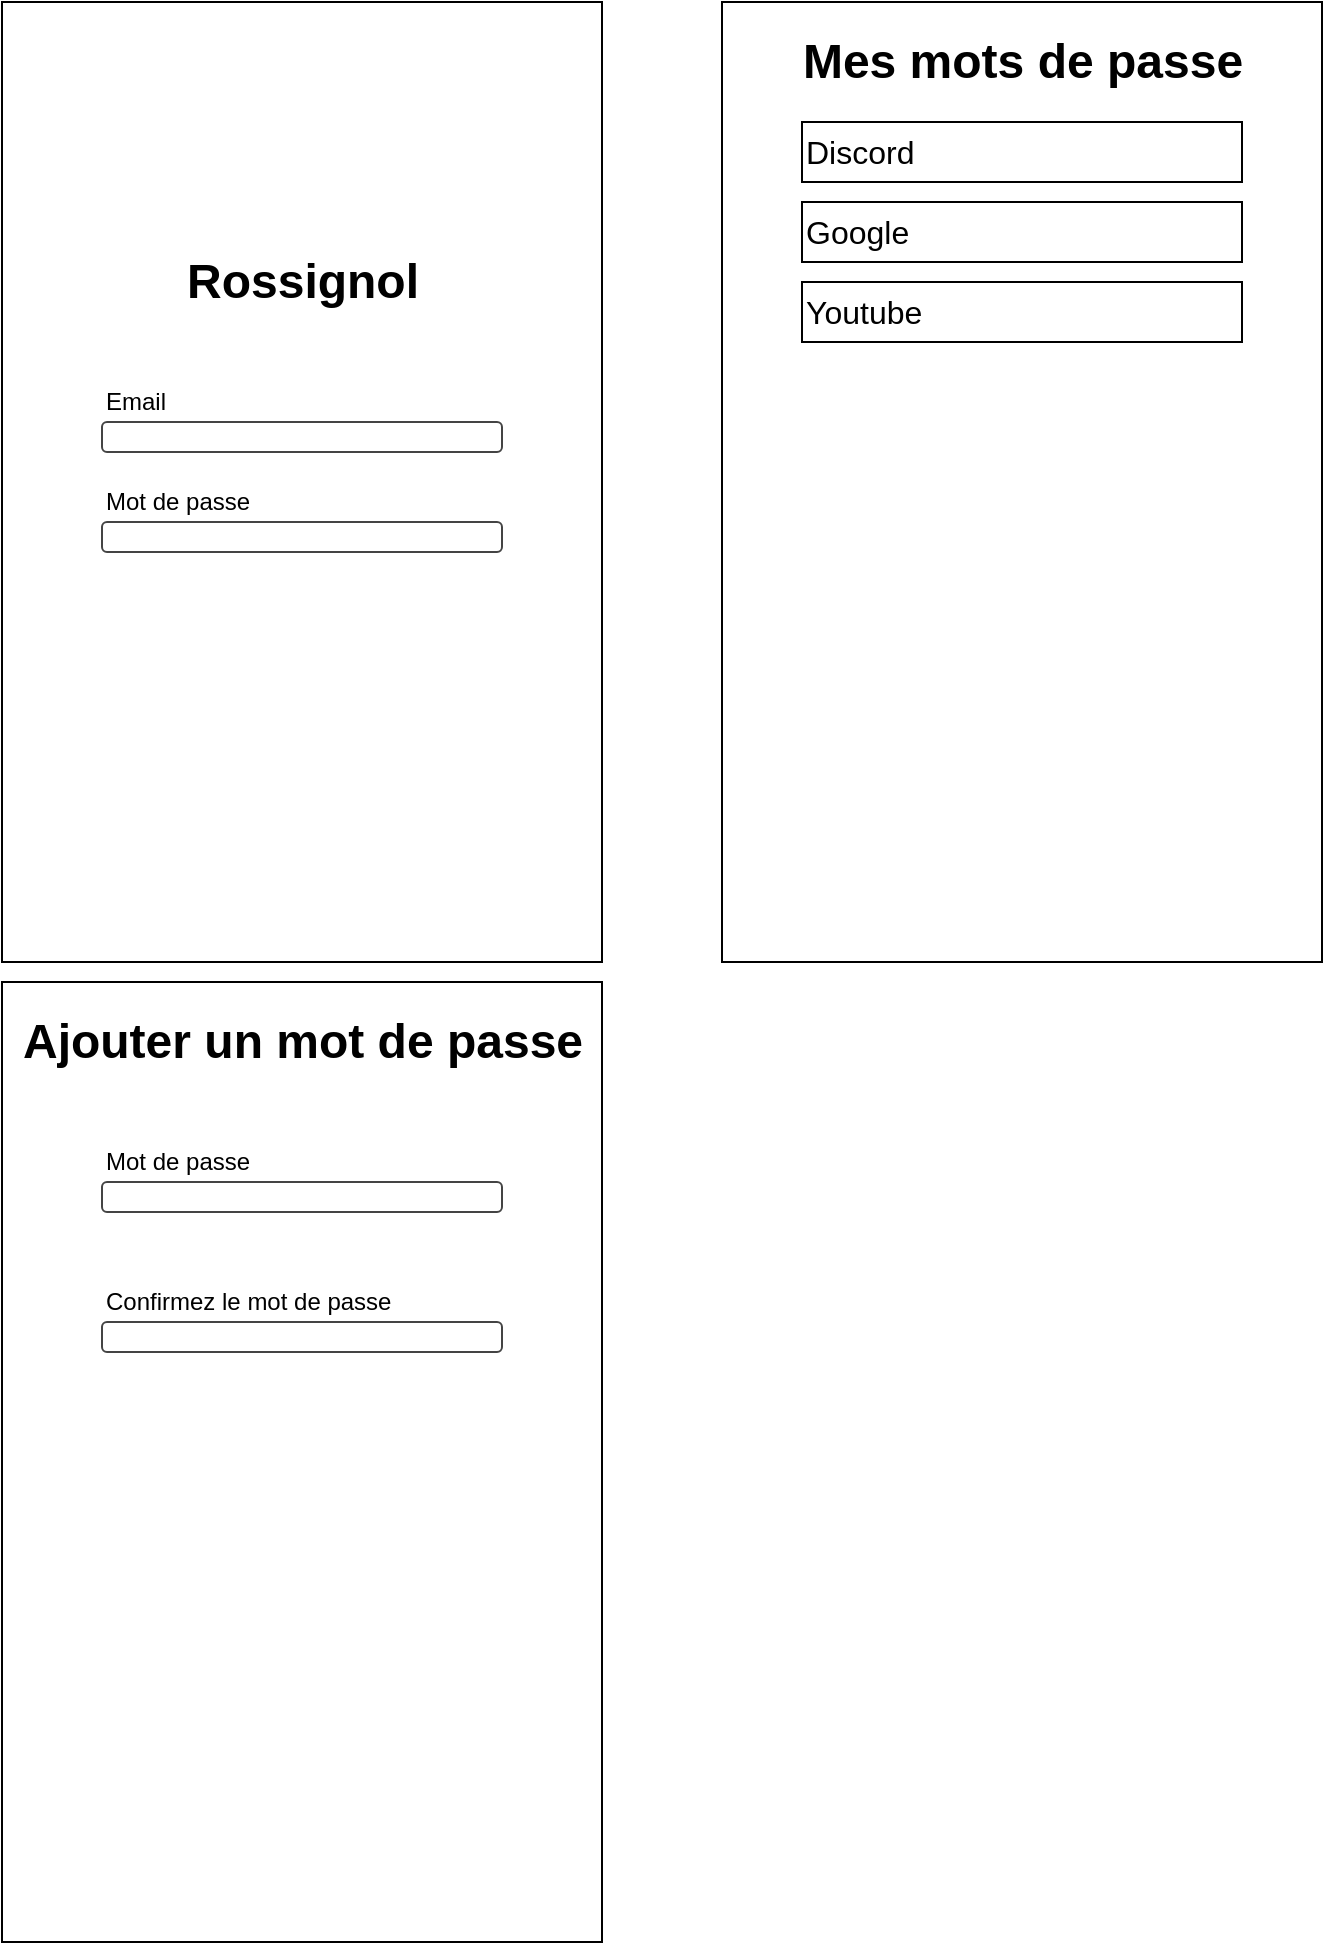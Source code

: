 <mxfile version="20.3.0" type="device"><diagram id="a7NxKSrMZHUBKgr5xG59" name="Page-1"><mxGraphModel dx="1422" dy="724" grid="1" gridSize="10" guides="1" tooltips="1" connect="1" arrows="1" fold="1" page="1" pageScale="1" pageWidth="826" pageHeight="1169" math="0" shadow="0"><root><mxCell id="0"/><mxCell id="1" parent="0"/><mxCell id="-hQ5O_Jplv-HnlxYXpjb-1" value="" style="rounded=0;whiteSpace=wrap;html=1;" vertex="1" parent="1"><mxGeometry x="10" y="10" width="300" height="480" as="geometry"/></mxCell><mxCell id="-hQ5O_Jplv-HnlxYXpjb-7" value="" style="group" vertex="1" connectable="0" parent="1"><mxGeometry x="60" y="200" width="200" height="35" as="geometry"/></mxCell><mxCell id="-hQ5O_Jplv-HnlxYXpjb-3" value="" style="strokeWidth=1;html=1;shadow=0;dashed=0;shape=mxgraph.ios.iTextInput;strokeColor=#444444;buttonText=;fontSize=8;whiteSpace=wrap;align=left;" vertex="1" parent="-hQ5O_Jplv-HnlxYXpjb-7"><mxGeometry y="20" width="200" height="15" as="geometry"/></mxCell><mxCell id="-hQ5O_Jplv-HnlxYXpjb-4" value="Email" style="text;html=1;strokeColor=none;fillColor=none;align=left;verticalAlign=middle;whiteSpace=wrap;rounded=0;" vertex="1" parent="-hQ5O_Jplv-HnlxYXpjb-7"><mxGeometry width="90" height="20" as="geometry"/></mxCell><mxCell id="-hQ5O_Jplv-HnlxYXpjb-8" value="" style="group" vertex="1" connectable="0" parent="1"><mxGeometry x="60" y="250" width="200" height="35" as="geometry"/></mxCell><mxCell id="-hQ5O_Jplv-HnlxYXpjb-5" value="" style="strokeWidth=1;html=1;shadow=0;dashed=0;shape=mxgraph.ios.iTextInput;strokeColor=#444444;buttonText=;fontSize=8;whiteSpace=wrap;align=left;" vertex="1" parent="-hQ5O_Jplv-HnlxYXpjb-8"><mxGeometry y="20" width="200" height="15" as="geometry"/></mxCell><mxCell id="-hQ5O_Jplv-HnlxYXpjb-6" value="Mot de passe" style="text;html=1;strokeColor=none;fillColor=none;align=left;verticalAlign=middle;whiteSpace=wrap;rounded=0;" vertex="1" parent="-hQ5O_Jplv-HnlxYXpjb-8"><mxGeometry width="90" height="20" as="geometry"/></mxCell><mxCell id="-hQ5O_Jplv-HnlxYXpjb-9" value="Rossignol" style="text;strokeColor=none;fillColor=none;html=1;fontSize=24;fontStyle=1;verticalAlign=middle;align=center;" vertex="1" parent="1"><mxGeometry x="60" y="130" width="200" height="40" as="geometry"/></mxCell><mxCell id="-hQ5O_Jplv-HnlxYXpjb-10" value="" style="rounded=0;whiteSpace=wrap;html=1;" vertex="1" parent="1"><mxGeometry x="370" y="10" width="300" height="480" as="geometry"/></mxCell><mxCell id="-hQ5O_Jplv-HnlxYXpjb-15" value="&lt;div style=&quot;font-size: 16px;&quot; align=&quot;left&quot;&gt;Discord&lt;/div&gt;" style="rounded=0;whiteSpace=wrap;html=1;align=left;" vertex="1" parent="1"><mxGeometry x="410" y="70" width="220" height="30" as="geometry"/></mxCell><mxCell id="-hQ5O_Jplv-HnlxYXpjb-16" value="Mes mots de passe" style="text;strokeColor=none;fillColor=none;html=1;fontSize=24;fontStyle=1;verticalAlign=middle;align=center;" vertex="1" parent="1"><mxGeometry x="370" y="20" width="300" height="40" as="geometry"/></mxCell><mxCell id="-hQ5O_Jplv-HnlxYXpjb-18" value="&lt;font style=&quot;font-size: 16px;&quot;&gt;Google&lt;/font&gt;" style="rounded=0;whiteSpace=wrap;html=1;align=left;" vertex="1" parent="1"><mxGeometry x="410" y="110" width="220" height="30" as="geometry"/></mxCell><mxCell id="-hQ5O_Jplv-HnlxYXpjb-19" value="&lt;font style=&quot;font-size: 16px;&quot;&gt;Youtube&lt;/font&gt;" style="rounded=0;whiteSpace=wrap;html=1;align=left;" vertex="1" parent="1"><mxGeometry x="410" y="150" width="220" height="30" as="geometry"/></mxCell><mxCell id="-hQ5O_Jplv-HnlxYXpjb-20" value="" style="rounded=0;whiteSpace=wrap;html=1;" vertex="1" parent="1"><mxGeometry x="10" y="500" width="300" height="480" as="geometry"/></mxCell><mxCell id="-hQ5O_Jplv-HnlxYXpjb-22" value="Ajouter un mot de passe" style="text;strokeColor=none;fillColor=none;html=1;fontSize=24;fontStyle=1;verticalAlign=middle;align=center;" vertex="1" parent="1"><mxGeometry x="10" y="510" width="300" height="40" as="geometry"/></mxCell><mxCell id="-hQ5O_Jplv-HnlxYXpjb-25" value="" style="group" vertex="1" connectable="0" parent="1"><mxGeometry x="60" y="580" width="200" height="35" as="geometry"/></mxCell><mxCell id="-hQ5O_Jplv-HnlxYXpjb-26" value="" style="strokeWidth=1;html=1;shadow=0;dashed=0;shape=mxgraph.ios.iTextInput;strokeColor=#444444;buttonText=;fontSize=8;whiteSpace=wrap;align=left;" vertex="1" parent="-hQ5O_Jplv-HnlxYXpjb-25"><mxGeometry y="20" width="200" height="15" as="geometry"/></mxCell><mxCell id="-hQ5O_Jplv-HnlxYXpjb-27" value="Mot de passe" style="text;html=1;strokeColor=none;fillColor=none;align=left;verticalAlign=middle;whiteSpace=wrap;rounded=0;" vertex="1" parent="-hQ5O_Jplv-HnlxYXpjb-25"><mxGeometry width="90" height="20" as="geometry"/></mxCell><mxCell id="-hQ5O_Jplv-HnlxYXpjb-28" value="" style="group" vertex="1" connectable="0" parent="1"><mxGeometry x="60" y="650" width="200" height="35" as="geometry"/></mxCell><mxCell id="-hQ5O_Jplv-HnlxYXpjb-29" value="" style="strokeWidth=1;html=1;shadow=0;dashed=0;shape=mxgraph.ios.iTextInput;strokeColor=#444444;buttonText=;fontSize=8;whiteSpace=wrap;align=left;" vertex="1" parent="-hQ5O_Jplv-HnlxYXpjb-28"><mxGeometry y="20" width="200" height="15" as="geometry"/></mxCell><mxCell id="-hQ5O_Jplv-HnlxYXpjb-30" value="Confirmez le mot de passe" style="text;html=1;strokeColor=none;fillColor=none;align=left;verticalAlign=middle;whiteSpace=wrap;rounded=0;" vertex="1" parent="-hQ5O_Jplv-HnlxYXpjb-28"><mxGeometry width="160" height="20" as="geometry"/></mxCell></root></mxGraphModel></diagram></mxfile>